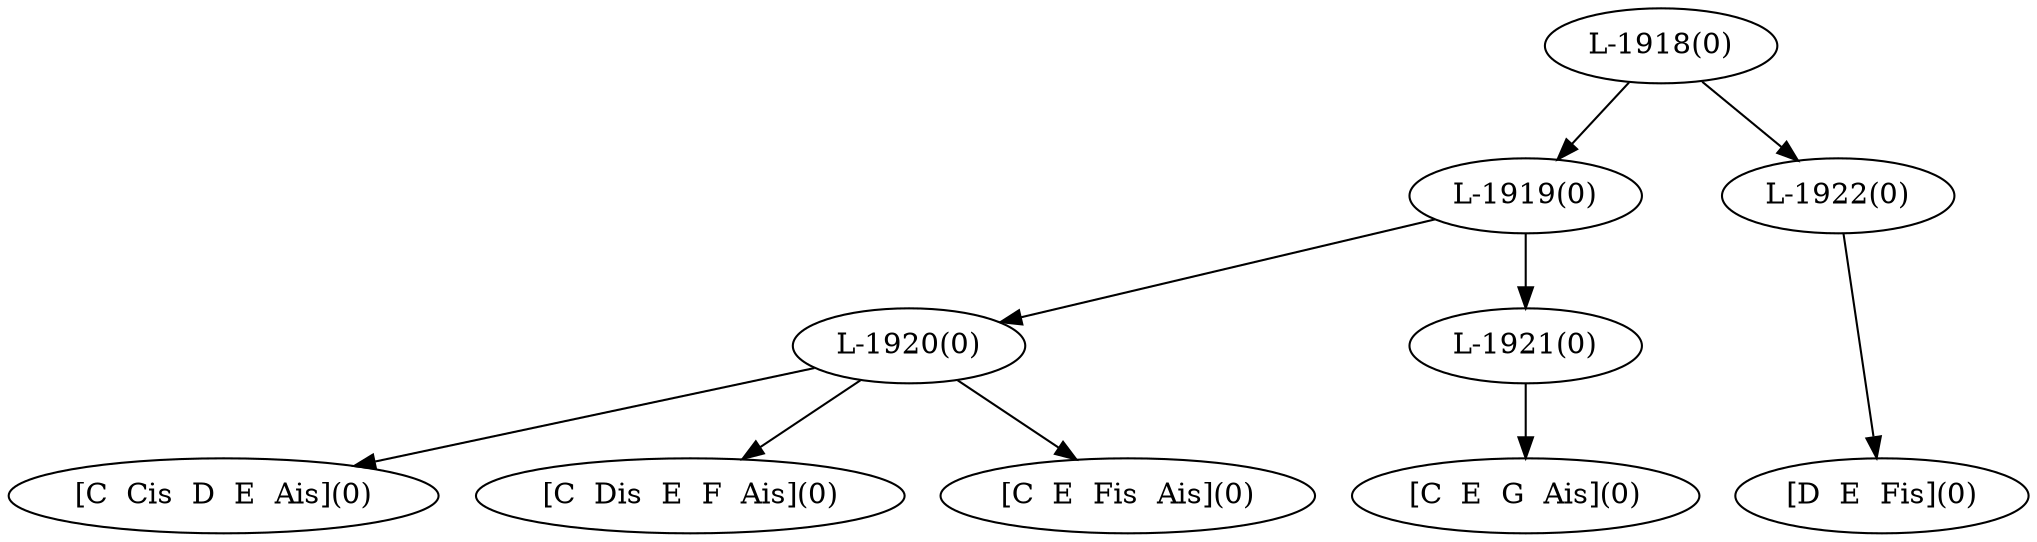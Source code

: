 digraph sample{
"L-1920(0)"->"[C  Cis  D  E  Ais](0)"
"L-1920(0)"->"[C  Dis  E  F  Ais](0)"
"L-1920(0)"->"[C  E  Fis  Ais](0)"
"L-1921(0)"->"[C  E  G  Ais](0)"
"L-1919(0)"->"L-1920(0)"
"L-1919(0)"->"L-1921(0)"
"L-1922(0)"->"[D  E  Fis](0)"
"L-1918(0)"->"L-1919(0)"
"L-1918(0)"->"L-1922(0)"
{rank = min; "L-1918(0)"}
{rank = same; "L-1919(0)"; "L-1922(0)";}
{rank = same; "L-1920(0)"; "L-1921(0)";}
{rank = max; "[C  Cis  D  E  Ais](0)"; "[C  Dis  E  F  Ais](0)"; "[C  E  Fis  Ais](0)"; "[C  E  G  Ais](0)"; "[D  E  Fis](0)";}
}